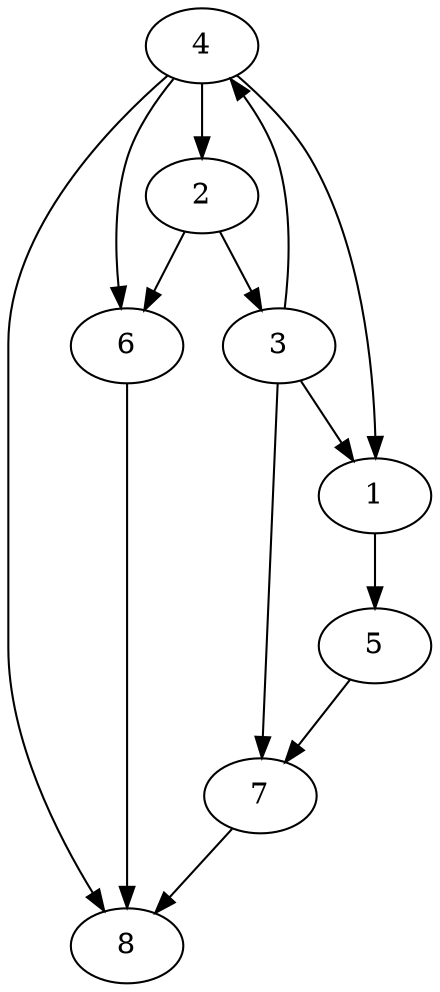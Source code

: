 digraph {4 -> 2;2 -> 3;3 -> 4;4 -> 1;3 -> 1;4 -> 6;5 -> 7;6 -> 8;7 -> 8;1 -> 5;2 -> 6;3 -> 7;4 -> 8;}